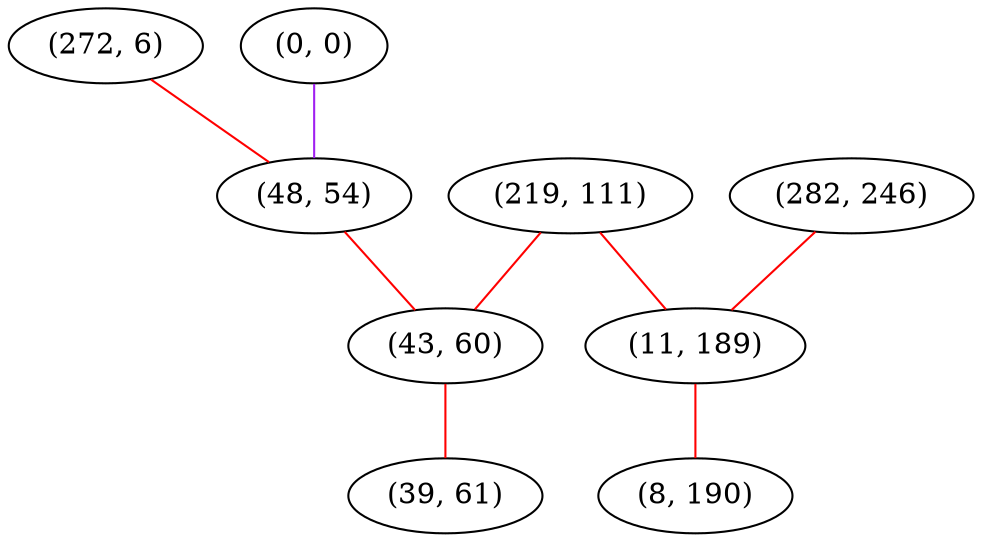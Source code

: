 graph "" {
"(272, 6)";
"(0, 0)";
"(48, 54)";
"(219, 111)";
"(282, 246)";
"(43, 60)";
"(11, 189)";
"(8, 190)";
"(39, 61)";
"(272, 6)" -- "(48, 54)"  [color=red, key=0, weight=1];
"(0, 0)" -- "(48, 54)"  [color=purple, key=0, weight=4];
"(48, 54)" -- "(43, 60)"  [color=red, key=0, weight=1];
"(219, 111)" -- "(43, 60)"  [color=red, key=0, weight=1];
"(219, 111)" -- "(11, 189)"  [color=red, key=0, weight=1];
"(282, 246)" -- "(11, 189)"  [color=red, key=0, weight=1];
"(43, 60)" -- "(39, 61)"  [color=red, key=0, weight=1];
"(11, 189)" -- "(8, 190)"  [color=red, key=0, weight=1];
}

